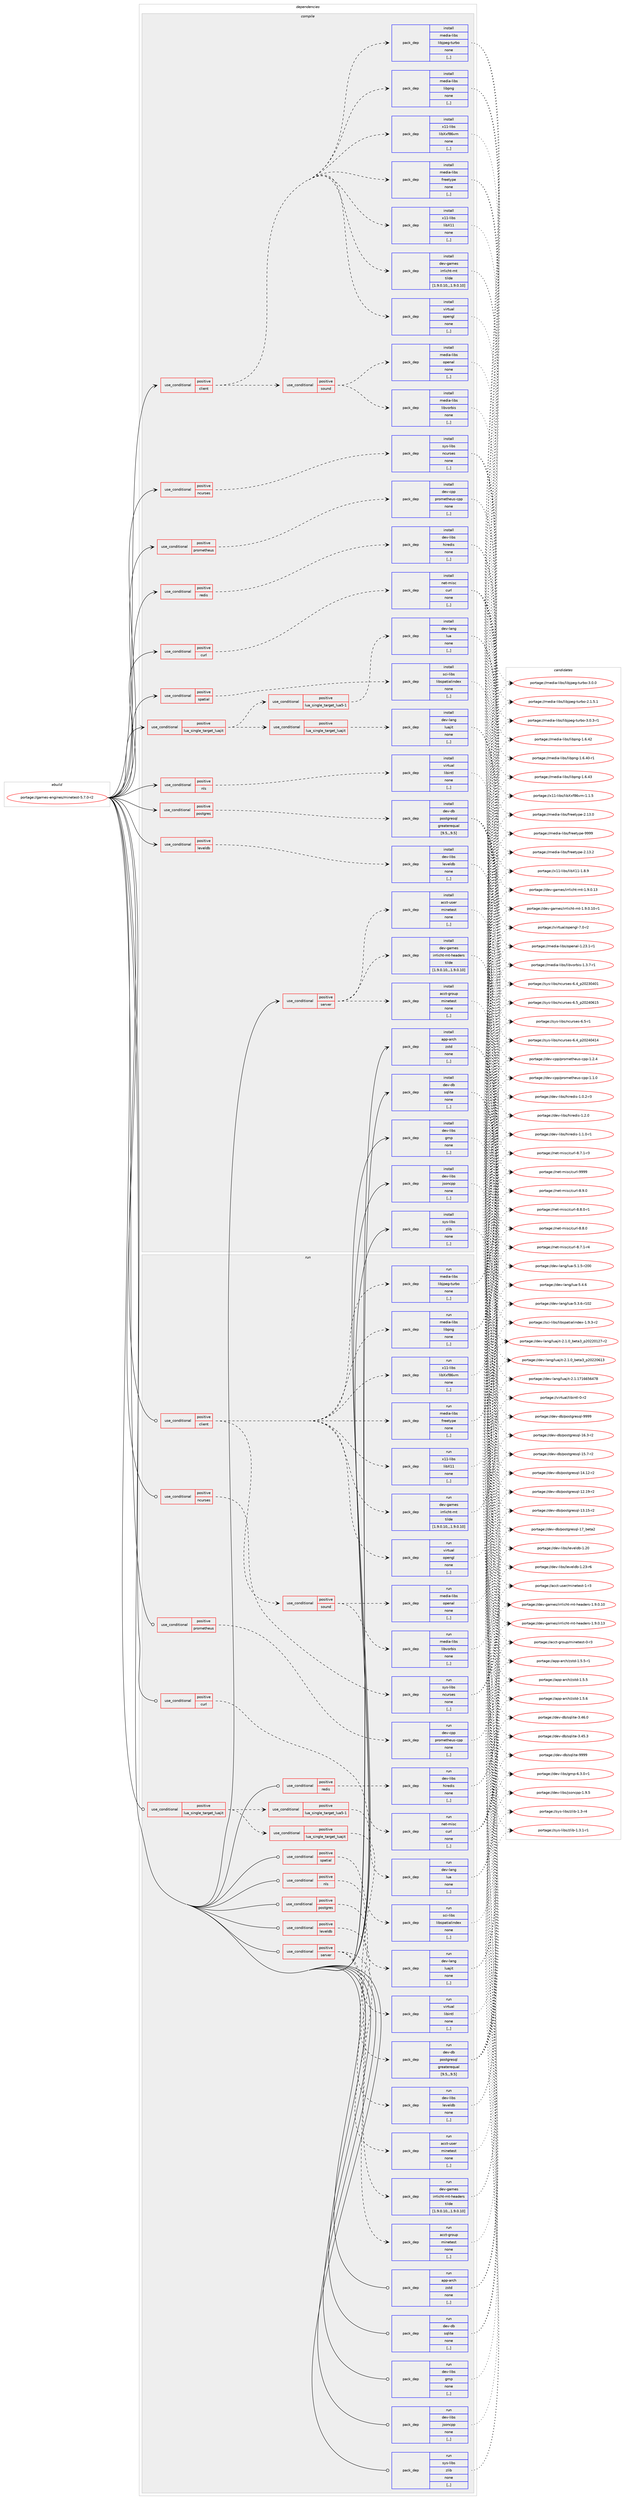 digraph prolog {

# *************
# Graph options
# *************

newrank=true;
concentrate=true;
compound=true;
graph [rankdir=LR,fontname=Helvetica,fontsize=10,ranksep=1.5];#, ranksep=2.5, nodesep=0.2];
edge  [arrowhead=vee];
node  [fontname=Helvetica,fontsize=10];

# **********
# The ebuild
# **********

subgraph cluster_leftcol {
color=gray;
label=<<i>ebuild</i>>;
id [label="portage://games-engines/minetest-5.7.0-r2", color=red, width=4, href="../games-engines/minetest-5.7.0-r2.svg"];
}

# ****************
# The dependencies
# ****************

subgraph cluster_midcol {
color=gray;
label=<<i>dependencies</i>>;
subgraph cluster_compile {
fillcolor="#eeeeee";
style=filled;
label=<<i>compile</i>>;
subgraph cond63966 {
dependency229504 [label=<<TABLE BORDER="0" CELLBORDER="1" CELLSPACING="0" CELLPADDING="4"><TR><TD ROWSPAN="3" CELLPADDING="10">use_conditional</TD></TR><TR><TD>positive</TD></TR><TR><TD>client</TD></TR></TABLE>>, shape=none, color=red];
subgraph pack164039 {
dependency229505 [label=<<TABLE BORDER="0" CELLBORDER="1" CELLSPACING="0" CELLPADDING="4" WIDTH="220"><TR><TD ROWSPAN="6" CELLPADDING="30">pack_dep</TD></TR><TR><TD WIDTH="110">install</TD></TR><TR><TD>dev-games</TD></TR><TR><TD>irrlicht-mt</TD></TR><TR><TD>tilde</TD></TR><TR><TD>[1.9.0.10,,,1.9.0.10]</TD></TR></TABLE>>, shape=none, color=blue];
}
dependency229504:e -> dependency229505:w [weight=20,style="dashed",arrowhead="vee"];
subgraph pack164040 {
dependency229506 [label=<<TABLE BORDER="0" CELLBORDER="1" CELLSPACING="0" CELLPADDING="4" WIDTH="220"><TR><TD ROWSPAN="6" CELLPADDING="30">pack_dep</TD></TR><TR><TD WIDTH="110">install</TD></TR><TR><TD>media-libs</TD></TR><TR><TD>freetype</TD></TR><TR><TD>none</TD></TR><TR><TD>[,,]</TD></TR></TABLE>>, shape=none, color=blue];
}
dependency229504:e -> dependency229506:w [weight=20,style="dashed",arrowhead="vee"];
subgraph pack164041 {
dependency229507 [label=<<TABLE BORDER="0" CELLBORDER="1" CELLSPACING="0" CELLPADDING="4" WIDTH="220"><TR><TD ROWSPAN="6" CELLPADDING="30">pack_dep</TD></TR><TR><TD WIDTH="110">install</TD></TR><TR><TD>media-libs</TD></TR><TR><TD>libpng</TD></TR><TR><TD>none</TD></TR><TR><TD>[,,]</TD></TR></TABLE>>, shape=none, color=blue];
}
dependency229504:e -> dependency229507:w [weight=20,style="dashed",arrowhead="vee"];
subgraph pack164042 {
dependency229508 [label=<<TABLE BORDER="0" CELLBORDER="1" CELLSPACING="0" CELLPADDING="4" WIDTH="220"><TR><TD ROWSPAN="6" CELLPADDING="30">pack_dep</TD></TR><TR><TD WIDTH="110">install</TD></TR><TR><TD>media-libs</TD></TR><TR><TD>libjpeg-turbo</TD></TR><TR><TD>none</TD></TR><TR><TD>[,,]</TD></TR></TABLE>>, shape=none, color=blue];
}
dependency229504:e -> dependency229508:w [weight=20,style="dashed",arrowhead="vee"];
subgraph pack164043 {
dependency229509 [label=<<TABLE BORDER="0" CELLBORDER="1" CELLSPACING="0" CELLPADDING="4" WIDTH="220"><TR><TD ROWSPAN="6" CELLPADDING="30">pack_dep</TD></TR><TR><TD WIDTH="110">install</TD></TR><TR><TD>virtual</TD></TR><TR><TD>opengl</TD></TR><TR><TD>none</TD></TR><TR><TD>[,,]</TD></TR></TABLE>>, shape=none, color=blue];
}
dependency229504:e -> dependency229509:w [weight=20,style="dashed",arrowhead="vee"];
subgraph pack164044 {
dependency229510 [label=<<TABLE BORDER="0" CELLBORDER="1" CELLSPACING="0" CELLPADDING="4" WIDTH="220"><TR><TD ROWSPAN="6" CELLPADDING="30">pack_dep</TD></TR><TR><TD WIDTH="110">install</TD></TR><TR><TD>x11-libs</TD></TR><TR><TD>libX11</TD></TR><TR><TD>none</TD></TR><TR><TD>[,,]</TD></TR></TABLE>>, shape=none, color=blue];
}
dependency229504:e -> dependency229510:w [weight=20,style="dashed",arrowhead="vee"];
subgraph pack164045 {
dependency229511 [label=<<TABLE BORDER="0" CELLBORDER="1" CELLSPACING="0" CELLPADDING="4" WIDTH="220"><TR><TD ROWSPAN="6" CELLPADDING="30">pack_dep</TD></TR><TR><TD WIDTH="110">install</TD></TR><TR><TD>x11-libs</TD></TR><TR><TD>libXxf86vm</TD></TR><TR><TD>none</TD></TR><TR><TD>[,,]</TD></TR></TABLE>>, shape=none, color=blue];
}
dependency229504:e -> dependency229511:w [weight=20,style="dashed",arrowhead="vee"];
subgraph cond63967 {
dependency229512 [label=<<TABLE BORDER="0" CELLBORDER="1" CELLSPACING="0" CELLPADDING="4"><TR><TD ROWSPAN="3" CELLPADDING="10">use_conditional</TD></TR><TR><TD>positive</TD></TR><TR><TD>sound</TD></TR></TABLE>>, shape=none, color=red];
subgraph pack164046 {
dependency229513 [label=<<TABLE BORDER="0" CELLBORDER="1" CELLSPACING="0" CELLPADDING="4" WIDTH="220"><TR><TD ROWSPAN="6" CELLPADDING="30">pack_dep</TD></TR><TR><TD WIDTH="110">install</TD></TR><TR><TD>media-libs</TD></TR><TR><TD>libvorbis</TD></TR><TR><TD>none</TD></TR><TR><TD>[,,]</TD></TR></TABLE>>, shape=none, color=blue];
}
dependency229512:e -> dependency229513:w [weight=20,style="dashed",arrowhead="vee"];
subgraph pack164047 {
dependency229514 [label=<<TABLE BORDER="0" CELLBORDER="1" CELLSPACING="0" CELLPADDING="4" WIDTH="220"><TR><TD ROWSPAN="6" CELLPADDING="30">pack_dep</TD></TR><TR><TD WIDTH="110">install</TD></TR><TR><TD>media-libs</TD></TR><TR><TD>openal</TD></TR><TR><TD>none</TD></TR><TR><TD>[,,]</TD></TR></TABLE>>, shape=none, color=blue];
}
dependency229512:e -> dependency229514:w [weight=20,style="dashed",arrowhead="vee"];
}
dependency229504:e -> dependency229512:w [weight=20,style="dashed",arrowhead="vee"];
}
id:e -> dependency229504:w [weight=20,style="solid",arrowhead="vee"];
subgraph cond63968 {
dependency229515 [label=<<TABLE BORDER="0" CELLBORDER="1" CELLSPACING="0" CELLPADDING="4"><TR><TD ROWSPAN="3" CELLPADDING="10">use_conditional</TD></TR><TR><TD>positive</TD></TR><TR><TD>curl</TD></TR></TABLE>>, shape=none, color=red];
subgraph pack164048 {
dependency229516 [label=<<TABLE BORDER="0" CELLBORDER="1" CELLSPACING="0" CELLPADDING="4" WIDTH="220"><TR><TD ROWSPAN="6" CELLPADDING="30">pack_dep</TD></TR><TR><TD WIDTH="110">install</TD></TR><TR><TD>net-misc</TD></TR><TR><TD>curl</TD></TR><TR><TD>none</TD></TR><TR><TD>[,,]</TD></TR></TABLE>>, shape=none, color=blue];
}
dependency229515:e -> dependency229516:w [weight=20,style="dashed",arrowhead="vee"];
}
id:e -> dependency229515:w [weight=20,style="solid",arrowhead="vee"];
subgraph cond63969 {
dependency229517 [label=<<TABLE BORDER="0" CELLBORDER="1" CELLSPACING="0" CELLPADDING="4"><TR><TD ROWSPAN="3" CELLPADDING="10">use_conditional</TD></TR><TR><TD>positive</TD></TR><TR><TD>leveldb</TD></TR></TABLE>>, shape=none, color=red];
subgraph pack164049 {
dependency229518 [label=<<TABLE BORDER="0" CELLBORDER="1" CELLSPACING="0" CELLPADDING="4" WIDTH="220"><TR><TD ROWSPAN="6" CELLPADDING="30">pack_dep</TD></TR><TR><TD WIDTH="110">install</TD></TR><TR><TD>dev-libs</TD></TR><TR><TD>leveldb</TD></TR><TR><TD>none</TD></TR><TR><TD>[,,]</TD></TR></TABLE>>, shape=none, color=blue];
}
dependency229517:e -> dependency229518:w [weight=20,style="dashed",arrowhead="vee"];
}
id:e -> dependency229517:w [weight=20,style="solid",arrowhead="vee"];
subgraph cond63970 {
dependency229519 [label=<<TABLE BORDER="0" CELLBORDER="1" CELLSPACING="0" CELLPADDING="4"><TR><TD ROWSPAN="3" CELLPADDING="10">use_conditional</TD></TR><TR><TD>positive</TD></TR><TR><TD>lua_single_target_luajit</TD></TR></TABLE>>, shape=none, color=red];
subgraph cond63971 {
dependency229520 [label=<<TABLE BORDER="0" CELLBORDER="1" CELLSPACING="0" CELLPADDING="4"><TR><TD ROWSPAN="3" CELLPADDING="10">use_conditional</TD></TR><TR><TD>positive</TD></TR><TR><TD>lua_single_target_luajit</TD></TR></TABLE>>, shape=none, color=red];
subgraph pack164050 {
dependency229521 [label=<<TABLE BORDER="0" CELLBORDER="1" CELLSPACING="0" CELLPADDING="4" WIDTH="220"><TR><TD ROWSPAN="6" CELLPADDING="30">pack_dep</TD></TR><TR><TD WIDTH="110">install</TD></TR><TR><TD>dev-lang</TD></TR><TR><TD>luajit</TD></TR><TR><TD>none</TD></TR><TR><TD>[,,]</TD></TR></TABLE>>, shape=none, color=blue];
}
dependency229520:e -> dependency229521:w [weight=20,style="dashed",arrowhead="vee"];
}
dependency229519:e -> dependency229520:w [weight=20,style="dashed",arrowhead="vee"];
subgraph cond63972 {
dependency229522 [label=<<TABLE BORDER="0" CELLBORDER="1" CELLSPACING="0" CELLPADDING="4"><TR><TD ROWSPAN="3" CELLPADDING="10">use_conditional</TD></TR><TR><TD>positive</TD></TR><TR><TD>lua_single_target_lua5-1</TD></TR></TABLE>>, shape=none, color=red];
subgraph pack164051 {
dependency229523 [label=<<TABLE BORDER="0" CELLBORDER="1" CELLSPACING="0" CELLPADDING="4" WIDTH="220"><TR><TD ROWSPAN="6" CELLPADDING="30">pack_dep</TD></TR><TR><TD WIDTH="110">install</TD></TR><TR><TD>dev-lang</TD></TR><TR><TD>lua</TD></TR><TR><TD>none</TD></TR><TR><TD>[,,]</TD></TR></TABLE>>, shape=none, color=blue];
}
dependency229522:e -> dependency229523:w [weight=20,style="dashed",arrowhead="vee"];
}
dependency229519:e -> dependency229522:w [weight=20,style="dashed",arrowhead="vee"];
}
id:e -> dependency229519:w [weight=20,style="solid",arrowhead="vee"];
subgraph cond63973 {
dependency229524 [label=<<TABLE BORDER="0" CELLBORDER="1" CELLSPACING="0" CELLPADDING="4"><TR><TD ROWSPAN="3" CELLPADDING="10">use_conditional</TD></TR><TR><TD>positive</TD></TR><TR><TD>ncurses</TD></TR></TABLE>>, shape=none, color=red];
subgraph pack164052 {
dependency229525 [label=<<TABLE BORDER="0" CELLBORDER="1" CELLSPACING="0" CELLPADDING="4" WIDTH="220"><TR><TD ROWSPAN="6" CELLPADDING="30">pack_dep</TD></TR><TR><TD WIDTH="110">install</TD></TR><TR><TD>sys-libs</TD></TR><TR><TD>ncurses</TD></TR><TR><TD>none</TD></TR><TR><TD>[,,]</TD></TR></TABLE>>, shape=none, color=blue];
}
dependency229524:e -> dependency229525:w [weight=20,style="dashed",arrowhead="vee"];
}
id:e -> dependency229524:w [weight=20,style="solid",arrowhead="vee"];
subgraph cond63974 {
dependency229526 [label=<<TABLE BORDER="0" CELLBORDER="1" CELLSPACING="0" CELLPADDING="4"><TR><TD ROWSPAN="3" CELLPADDING="10">use_conditional</TD></TR><TR><TD>positive</TD></TR><TR><TD>nls</TD></TR></TABLE>>, shape=none, color=red];
subgraph pack164053 {
dependency229527 [label=<<TABLE BORDER="0" CELLBORDER="1" CELLSPACING="0" CELLPADDING="4" WIDTH="220"><TR><TD ROWSPAN="6" CELLPADDING="30">pack_dep</TD></TR><TR><TD WIDTH="110">install</TD></TR><TR><TD>virtual</TD></TR><TR><TD>libintl</TD></TR><TR><TD>none</TD></TR><TR><TD>[,,]</TD></TR></TABLE>>, shape=none, color=blue];
}
dependency229526:e -> dependency229527:w [weight=20,style="dashed",arrowhead="vee"];
}
id:e -> dependency229526:w [weight=20,style="solid",arrowhead="vee"];
subgraph cond63975 {
dependency229528 [label=<<TABLE BORDER="0" CELLBORDER="1" CELLSPACING="0" CELLPADDING="4"><TR><TD ROWSPAN="3" CELLPADDING="10">use_conditional</TD></TR><TR><TD>positive</TD></TR><TR><TD>postgres</TD></TR></TABLE>>, shape=none, color=red];
subgraph pack164054 {
dependency229529 [label=<<TABLE BORDER="0" CELLBORDER="1" CELLSPACING="0" CELLPADDING="4" WIDTH="220"><TR><TD ROWSPAN="6" CELLPADDING="30">pack_dep</TD></TR><TR><TD WIDTH="110">install</TD></TR><TR><TD>dev-db</TD></TR><TR><TD>postgresql</TD></TR><TR><TD>greaterequal</TD></TR><TR><TD>[9.5,,,9.5]</TD></TR></TABLE>>, shape=none, color=blue];
}
dependency229528:e -> dependency229529:w [weight=20,style="dashed",arrowhead="vee"];
}
id:e -> dependency229528:w [weight=20,style="solid",arrowhead="vee"];
subgraph cond63976 {
dependency229530 [label=<<TABLE BORDER="0" CELLBORDER="1" CELLSPACING="0" CELLPADDING="4"><TR><TD ROWSPAN="3" CELLPADDING="10">use_conditional</TD></TR><TR><TD>positive</TD></TR><TR><TD>prometheus</TD></TR></TABLE>>, shape=none, color=red];
subgraph pack164055 {
dependency229531 [label=<<TABLE BORDER="0" CELLBORDER="1" CELLSPACING="0" CELLPADDING="4" WIDTH="220"><TR><TD ROWSPAN="6" CELLPADDING="30">pack_dep</TD></TR><TR><TD WIDTH="110">install</TD></TR><TR><TD>dev-cpp</TD></TR><TR><TD>prometheus-cpp</TD></TR><TR><TD>none</TD></TR><TR><TD>[,,]</TD></TR></TABLE>>, shape=none, color=blue];
}
dependency229530:e -> dependency229531:w [weight=20,style="dashed",arrowhead="vee"];
}
id:e -> dependency229530:w [weight=20,style="solid",arrowhead="vee"];
subgraph cond63977 {
dependency229532 [label=<<TABLE BORDER="0" CELLBORDER="1" CELLSPACING="0" CELLPADDING="4"><TR><TD ROWSPAN="3" CELLPADDING="10">use_conditional</TD></TR><TR><TD>positive</TD></TR><TR><TD>redis</TD></TR></TABLE>>, shape=none, color=red];
subgraph pack164056 {
dependency229533 [label=<<TABLE BORDER="0" CELLBORDER="1" CELLSPACING="0" CELLPADDING="4" WIDTH="220"><TR><TD ROWSPAN="6" CELLPADDING="30">pack_dep</TD></TR><TR><TD WIDTH="110">install</TD></TR><TR><TD>dev-libs</TD></TR><TR><TD>hiredis</TD></TR><TR><TD>none</TD></TR><TR><TD>[,,]</TD></TR></TABLE>>, shape=none, color=blue];
}
dependency229532:e -> dependency229533:w [weight=20,style="dashed",arrowhead="vee"];
}
id:e -> dependency229532:w [weight=20,style="solid",arrowhead="vee"];
subgraph cond63978 {
dependency229534 [label=<<TABLE BORDER="0" CELLBORDER="1" CELLSPACING="0" CELLPADDING="4"><TR><TD ROWSPAN="3" CELLPADDING="10">use_conditional</TD></TR><TR><TD>positive</TD></TR><TR><TD>server</TD></TR></TABLE>>, shape=none, color=red];
subgraph pack164057 {
dependency229535 [label=<<TABLE BORDER="0" CELLBORDER="1" CELLSPACING="0" CELLPADDING="4" WIDTH="220"><TR><TD ROWSPAN="6" CELLPADDING="30">pack_dep</TD></TR><TR><TD WIDTH="110">install</TD></TR><TR><TD>acct-group</TD></TR><TR><TD>minetest</TD></TR><TR><TD>none</TD></TR><TR><TD>[,,]</TD></TR></TABLE>>, shape=none, color=blue];
}
dependency229534:e -> dependency229535:w [weight=20,style="dashed",arrowhead="vee"];
subgraph pack164058 {
dependency229536 [label=<<TABLE BORDER="0" CELLBORDER="1" CELLSPACING="0" CELLPADDING="4" WIDTH="220"><TR><TD ROWSPAN="6" CELLPADDING="30">pack_dep</TD></TR><TR><TD WIDTH="110">install</TD></TR><TR><TD>acct-user</TD></TR><TR><TD>minetest</TD></TR><TR><TD>none</TD></TR><TR><TD>[,,]</TD></TR></TABLE>>, shape=none, color=blue];
}
dependency229534:e -> dependency229536:w [weight=20,style="dashed",arrowhead="vee"];
subgraph pack164059 {
dependency229537 [label=<<TABLE BORDER="0" CELLBORDER="1" CELLSPACING="0" CELLPADDING="4" WIDTH="220"><TR><TD ROWSPAN="6" CELLPADDING="30">pack_dep</TD></TR><TR><TD WIDTH="110">install</TD></TR><TR><TD>dev-games</TD></TR><TR><TD>irrlicht-mt-headers</TD></TR><TR><TD>tilde</TD></TR><TR><TD>[1.9.0.10,,,1.9.0.10]</TD></TR></TABLE>>, shape=none, color=blue];
}
dependency229534:e -> dependency229537:w [weight=20,style="dashed",arrowhead="vee"];
}
id:e -> dependency229534:w [weight=20,style="solid",arrowhead="vee"];
subgraph cond63979 {
dependency229538 [label=<<TABLE BORDER="0" CELLBORDER="1" CELLSPACING="0" CELLPADDING="4"><TR><TD ROWSPAN="3" CELLPADDING="10">use_conditional</TD></TR><TR><TD>positive</TD></TR><TR><TD>spatial</TD></TR></TABLE>>, shape=none, color=red];
subgraph pack164060 {
dependency229539 [label=<<TABLE BORDER="0" CELLBORDER="1" CELLSPACING="0" CELLPADDING="4" WIDTH="220"><TR><TD ROWSPAN="6" CELLPADDING="30">pack_dep</TD></TR><TR><TD WIDTH="110">install</TD></TR><TR><TD>sci-libs</TD></TR><TR><TD>libspatialindex</TD></TR><TR><TD>none</TD></TR><TR><TD>[,,]</TD></TR></TABLE>>, shape=none, color=blue];
}
dependency229538:e -> dependency229539:w [weight=20,style="dashed",arrowhead="vee"];
}
id:e -> dependency229538:w [weight=20,style="solid",arrowhead="vee"];
subgraph pack164061 {
dependency229540 [label=<<TABLE BORDER="0" CELLBORDER="1" CELLSPACING="0" CELLPADDING="4" WIDTH="220"><TR><TD ROWSPAN="6" CELLPADDING="30">pack_dep</TD></TR><TR><TD WIDTH="110">install</TD></TR><TR><TD>app-arch</TD></TR><TR><TD>zstd</TD></TR><TR><TD>none</TD></TR><TR><TD>[,,]</TD></TR></TABLE>>, shape=none, color=blue];
}
id:e -> dependency229540:w [weight=20,style="solid",arrowhead="vee"];
subgraph pack164062 {
dependency229541 [label=<<TABLE BORDER="0" CELLBORDER="1" CELLSPACING="0" CELLPADDING="4" WIDTH="220"><TR><TD ROWSPAN="6" CELLPADDING="30">pack_dep</TD></TR><TR><TD WIDTH="110">install</TD></TR><TR><TD>dev-db</TD></TR><TR><TD>sqlite</TD></TR><TR><TD>none</TD></TR><TR><TD>[,,]</TD></TR></TABLE>>, shape=none, color=blue];
}
id:e -> dependency229541:w [weight=20,style="solid",arrowhead="vee"];
subgraph pack164063 {
dependency229542 [label=<<TABLE BORDER="0" CELLBORDER="1" CELLSPACING="0" CELLPADDING="4" WIDTH="220"><TR><TD ROWSPAN="6" CELLPADDING="30">pack_dep</TD></TR><TR><TD WIDTH="110">install</TD></TR><TR><TD>dev-libs</TD></TR><TR><TD>gmp</TD></TR><TR><TD>none</TD></TR><TR><TD>[,,]</TD></TR></TABLE>>, shape=none, color=blue];
}
id:e -> dependency229542:w [weight=20,style="solid",arrowhead="vee"];
subgraph pack164064 {
dependency229543 [label=<<TABLE BORDER="0" CELLBORDER="1" CELLSPACING="0" CELLPADDING="4" WIDTH="220"><TR><TD ROWSPAN="6" CELLPADDING="30">pack_dep</TD></TR><TR><TD WIDTH="110">install</TD></TR><TR><TD>dev-libs</TD></TR><TR><TD>jsoncpp</TD></TR><TR><TD>none</TD></TR><TR><TD>[,,]</TD></TR></TABLE>>, shape=none, color=blue];
}
id:e -> dependency229543:w [weight=20,style="solid",arrowhead="vee"];
subgraph pack164065 {
dependency229544 [label=<<TABLE BORDER="0" CELLBORDER="1" CELLSPACING="0" CELLPADDING="4" WIDTH="220"><TR><TD ROWSPAN="6" CELLPADDING="30">pack_dep</TD></TR><TR><TD WIDTH="110">install</TD></TR><TR><TD>sys-libs</TD></TR><TR><TD>zlib</TD></TR><TR><TD>none</TD></TR><TR><TD>[,,]</TD></TR></TABLE>>, shape=none, color=blue];
}
id:e -> dependency229544:w [weight=20,style="solid",arrowhead="vee"];
}
subgraph cluster_compileandrun {
fillcolor="#eeeeee";
style=filled;
label=<<i>compile and run</i>>;
}
subgraph cluster_run {
fillcolor="#eeeeee";
style=filled;
label=<<i>run</i>>;
subgraph cond63980 {
dependency229545 [label=<<TABLE BORDER="0" CELLBORDER="1" CELLSPACING="0" CELLPADDING="4"><TR><TD ROWSPAN="3" CELLPADDING="10">use_conditional</TD></TR><TR><TD>positive</TD></TR><TR><TD>client</TD></TR></TABLE>>, shape=none, color=red];
subgraph pack164066 {
dependency229546 [label=<<TABLE BORDER="0" CELLBORDER="1" CELLSPACING="0" CELLPADDING="4" WIDTH="220"><TR><TD ROWSPAN="6" CELLPADDING="30">pack_dep</TD></TR><TR><TD WIDTH="110">run</TD></TR><TR><TD>dev-games</TD></TR><TR><TD>irrlicht-mt</TD></TR><TR><TD>tilde</TD></TR><TR><TD>[1.9.0.10,,,1.9.0.10]</TD></TR></TABLE>>, shape=none, color=blue];
}
dependency229545:e -> dependency229546:w [weight=20,style="dashed",arrowhead="vee"];
subgraph pack164067 {
dependency229547 [label=<<TABLE BORDER="0" CELLBORDER="1" CELLSPACING="0" CELLPADDING="4" WIDTH="220"><TR><TD ROWSPAN="6" CELLPADDING="30">pack_dep</TD></TR><TR><TD WIDTH="110">run</TD></TR><TR><TD>media-libs</TD></TR><TR><TD>freetype</TD></TR><TR><TD>none</TD></TR><TR><TD>[,,]</TD></TR></TABLE>>, shape=none, color=blue];
}
dependency229545:e -> dependency229547:w [weight=20,style="dashed",arrowhead="vee"];
subgraph pack164068 {
dependency229548 [label=<<TABLE BORDER="0" CELLBORDER="1" CELLSPACING="0" CELLPADDING="4" WIDTH="220"><TR><TD ROWSPAN="6" CELLPADDING="30">pack_dep</TD></TR><TR><TD WIDTH="110">run</TD></TR><TR><TD>media-libs</TD></TR><TR><TD>libpng</TD></TR><TR><TD>none</TD></TR><TR><TD>[,,]</TD></TR></TABLE>>, shape=none, color=blue];
}
dependency229545:e -> dependency229548:w [weight=20,style="dashed",arrowhead="vee"];
subgraph pack164069 {
dependency229549 [label=<<TABLE BORDER="0" CELLBORDER="1" CELLSPACING="0" CELLPADDING="4" WIDTH="220"><TR><TD ROWSPAN="6" CELLPADDING="30">pack_dep</TD></TR><TR><TD WIDTH="110">run</TD></TR><TR><TD>media-libs</TD></TR><TR><TD>libjpeg-turbo</TD></TR><TR><TD>none</TD></TR><TR><TD>[,,]</TD></TR></TABLE>>, shape=none, color=blue];
}
dependency229545:e -> dependency229549:w [weight=20,style="dashed",arrowhead="vee"];
subgraph pack164070 {
dependency229550 [label=<<TABLE BORDER="0" CELLBORDER="1" CELLSPACING="0" CELLPADDING="4" WIDTH="220"><TR><TD ROWSPAN="6" CELLPADDING="30">pack_dep</TD></TR><TR><TD WIDTH="110">run</TD></TR><TR><TD>virtual</TD></TR><TR><TD>opengl</TD></TR><TR><TD>none</TD></TR><TR><TD>[,,]</TD></TR></TABLE>>, shape=none, color=blue];
}
dependency229545:e -> dependency229550:w [weight=20,style="dashed",arrowhead="vee"];
subgraph pack164071 {
dependency229551 [label=<<TABLE BORDER="0" CELLBORDER="1" CELLSPACING="0" CELLPADDING="4" WIDTH="220"><TR><TD ROWSPAN="6" CELLPADDING="30">pack_dep</TD></TR><TR><TD WIDTH="110">run</TD></TR><TR><TD>x11-libs</TD></TR><TR><TD>libX11</TD></TR><TR><TD>none</TD></TR><TR><TD>[,,]</TD></TR></TABLE>>, shape=none, color=blue];
}
dependency229545:e -> dependency229551:w [weight=20,style="dashed",arrowhead="vee"];
subgraph pack164072 {
dependency229552 [label=<<TABLE BORDER="0" CELLBORDER="1" CELLSPACING="0" CELLPADDING="4" WIDTH="220"><TR><TD ROWSPAN="6" CELLPADDING="30">pack_dep</TD></TR><TR><TD WIDTH="110">run</TD></TR><TR><TD>x11-libs</TD></TR><TR><TD>libXxf86vm</TD></TR><TR><TD>none</TD></TR><TR><TD>[,,]</TD></TR></TABLE>>, shape=none, color=blue];
}
dependency229545:e -> dependency229552:w [weight=20,style="dashed",arrowhead="vee"];
subgraph cond63981 {
dependency229553 [label=<<TABLE BORDER="0" CELLBORDER="1" CELLSPACING="0" CELLPADDING="4"><TR><TD ROWSPAN="3" CELLPADDING="10">use_conditional</TD></TR><TR><TD>positive</TD></TR><TR><TD>sound</TD></TR></TABLE>>, shape=none, color=red];
subgraph pack164073 {
dependency229554 [label=<<TABLE BORDER="0" CELLBORDER="1" CELLSPACING="0" CELLPADDING="4" WIDTH="220"><TR><TD ROWSPAN="6" CELLPADDING="30">pack_dep</TD></TR><TR><TD WIDTH="110">run</TD></TR><TR><TD>media-libs</TD></TR><TR><TD>libvorbis</TD></TR><TR><TD>none</TD></TR><TR><TD>[,,]</TD></TR></TABLE>>, shape=none, color=blue];
}
dependency229553:e -> dependency229554:w [weight=20,style="dashed",arrowhead="vee"];
subgraph pack164074 {
dependency229555 [label=<<TABLE BORDER="0" CELLBORDER="1" CELLSPACING="0" CELLPADDING="4" WIDTH="220"><TR><TD ROWSPAN="6" CELLPADDING="30">pack_dep</TD></TR><TR><TD WIDTH="110">run</TD></TR><TR><TD>media-libs</TD></TR><TR><TD>openal</TD></TR><TR><TD>none</TD></TR><TR><TD>[,,]</TD></TR></TABLE>>, shape=none, color=blue];
}
dependency229553:e -> dependency229555:w [weight=20,style="dashed",arrowhead="vee"];
}
dependency229545:e -> dependency229553:w [weight=20,style="dashed",arrowhead="vee"];
}
id:e -> dependency229545:w [weight=20,style="solid",arrowhead="odot"];
subgraph cond63982 {
dependency229556 [label=<<TABLE BORDER="0" CELLBORDER="1" CELLSPACING="0" CELLPADDING="4"><TR><TD ROWSPAN="3" CELLPADDING="10">use_conditional</TD></TR><TR><TD>positive</TD></TR><TR><TD>curl</TD></TR></TABLE>>, shape=none, color=red];
subgraph pack164075 {
dependency229557 [label=<<TABLE BORDER="0" CELLBORDER="1" CELLSPACING="0" CELLPADDING="4" WIDTH="220"><TR><TD ROWSPAN="6" CELLPADDING="30">pack_dep</TD></TR><TR><TD WIDTH="110">run</TD></TR><TR><TD>net-misc</TD></TR><TR><TD>curl</TD></TR><TR><TD>none</TD></TR><TR><TD>[,,]</TD></TR></TABLE>>, shape=none, color=blue];
}
dependency229556:e -> dependency229557:w [weight=20,style="dashed",arrowhead="vee"];
}
id:e -> dependency229556:w [weight=20,style="solid",arrowhead="odot"];
subgraph cond63983 {
dependency229558 [label=<<TABLE BORDER="0" CELLBORDER="1" CELLSPACING="0" CELLPADDING="4"><TR><TD ROWSPAN="3" CELLPADDING="10">use_conditional</TD></TR><TR><TD>positive</TD></TR><TR><TD>leveldb</TD></TR></TABLE>>, shape=none, color=red];
subgraph pack164076 {
dependency229559 [label=<<TABLE BORDER="0" CELLBORDER="1" CELLSPACING="0" CELLPADDING="4" WIDTH="220"><TR><TD ROWSPAN="6" CELLPADDING="30">pack_dep</TD></TR><TR><TD WIDTH="110">run</TD></TR><TR><TD>dev-libs</TD></TR><TR><TD>leveldb</TD></TR><TR><TD>none</TD></TR><TR><TD>[,,]</TD></TR></TABLE>>, shape=none, color=blue];
}
dependency229558:e -> dependency229559:w [weight=20,style="dashed",arrowhead="vee"];
}
id:e -> dependency229558:w [weight=20,style="solid",arrowhead="odot"];
subgraph cond63984 {
dependency229560 [label=<<TABLE BORDER="0" CELLBORDER="1" CELLSPACING="0" CELLPADDING="4"><TR><TD ROWSPAN="3" CELLPADDING="10">use_conditional</TD></TR><TR><TD>positive</TD></TR><TR><TD>lua_single_target_luajit</TD></TR></TABLE>>, shape=none, color=red];
subgraph cond63985 {
dependency229561 [label=<<TABLE BORDER="0" CELLBORDER="1" CELLSPACING="0" CELLPADDING="4"><TR><TD ROWSPAN="3" CELLPADDING="10">use_conditional</TD></TR><TR><TD>positive</TD></TR><TR><TD>lua_single_target_luajit</TD></TR></TABLE>>, shape=none, color=red];
subgraph pack164077 {
dependency229562 [label=<<TABLE BORDER="0" CELLBORDER="1" CELLSPACING="0" CELLPADDING="4" WIDTH="220"><TR><TD ROWSPAN="6" CELLPADDING="30">pack_dep</TD></TR><TR><TD WIDTH="110">run</TD></TR><TR><TD>dev-lang</TD></TR><TR><TD>luajit</TD></TR><TR><TD>none</TD></TR><TR><TD>[,,]</TD></TR></TABLE>>, shape=none, color=blue];
}
dependency229561:e -> dependency229562:w [weight=20,style="dashed",arrowhead="vee"];
}
dependency229560:e -> dependency229561:w [weight=20,style="dashed",arrowhead="vee"];
subgraph cond63986 {
dependency229563 [label=<<TABLE BORDER="0" CELLBORDER="1" CELLSPACING="0" CELLPADDING="4"><TR><TD ROWSPAN="3" CELLPADDING="10">use_conditional</TD></TR><TR><TD>positive</TD></TR><TR><TD>lua_single_target_lua5-1</TD></TR></TABLE>>, shape=none, color=red];
subgraph pack164078 {
dependency229564 [label=<<TABLE BORDER="0" CELLBORDER="1" CELLSPACING="0" CELLPADDING="4" WIDTH="220"><TR><TD ROWSPAN="6" CELLPADDING="30">pack_dep</TD></TR><TR><TD WIDTH="110">run</TD></TR><TR><TD>dev-lang</TD></TR><TR><TD>lua</TD></TR><TR><TD>none</TD></TR><TR><TD>[,,]</TD></TR></TABLE>>, shape=none, color=blue];
}
dependency229563:e -> dependency229564:w [weight=20,style="dashed",arrowhead="vee"];
}
dependency229560:e -> dependency229563:w [weight=20,style="dashed",arrowhead="vee"];
}
id:e -> dependency229560:w [weight=20,style="solid",arrowhead="odot"];
subgraph cond63987 {
dependency229565 [label=<<TABLE BORDER="0" CELLBORDER="1" CELLSPACING="0" CELLPADDING="4"><TR><TD ROWSPAN="3" CELLPADDING="10">use_conditional</TD></TR><TR><TD>positive</TD></TR><TR><TD>ncurses</TD></TR></TABLE>>, shape=none, color=red];
subgraph pack164079 {
dependency229566 [label=<<TABLE BORDER="0" CELLBORDER="1" CELLSPACING="0" CELLPADDING="4" WIDTH="220"><TR><TD ROWSPAN="6" CELLPADDING="30">pack_dep</TD></TR><TR><TD WIDTH="110">run</TD></TR><TR><TD>sys-libs</TD></TR><TR><TD>ncurses</TD></TR><TR><TD>none</TD></TR><TR><TD>[,,]</TD></TR></TABLE>>, shape=none, color=blue];
}
dependency229565:e -> dependency229566:w [weight=20,style="dashed",arrowhead="vee"];
}
id:e -> dependency229565:w [weight=20,style="solid",arrowhead="odot"];
subgraph cond63988 {
dependency229567 [label=<<TABLE BORDER="0" CELLBORDER="1" CELLSPACING="0" CELLPADDING="4"><TR><TD ROWSPAN="3" CELLPADDING="10">use_conditional</TD></TR><TR><TD>positive</TD></TR><TR><TD>nls</TD></TR></TABLE>>, shape=none, color=red];
subgraph pack164080 {
dependency229568 [label=<<TABLE BORDER="0" CELLBORDER="1" CELLSPACING="0" CELLPADDING="4" WIDTH="220"><TR><TD ROWSPAN="6" CELLPADDING="30">pack_dep</TD></TR><TR><TD WIDTH="110">run</TD></TR><TR><TD>virtual</TD></TR><TR><TD>libintl</TD></TR><TR><TD>none</TD></TR><TR><TD>[,,]</TD></TR></TABLE>>, shape=none, color=blue];
}
dependency229567:e -> dependency229568:w [weight=20,style="dashed",arrowhead="vee"];
}
id:e -> dependency229567:w [weight=20,style="solid",arrowhead="odot"];
subgraph cond63989 {
dependency229569 [label=<<TABLE BORDER="0" CELLBORDER="1" CELLSPACING="0" CELLPADDING="4"><TR><TD ROWSPAN="3" CELLPADDING="10">use_conditional</TD></TR><TR><TD>positive</TD></TR><TR><TD>postgres</TD></TR></TABLE>>, shape=none, color=red];
subgraph pack164081 {
dependency229570 [label=<<TABLE BORDER="0" CELLBORDER="1" CELLSPACING="0" CELLPADDING="4" WIDTH="220"><TR><TD ROWSPAN="6" CELLPADDING="30">pack_dep</TD></TR><TR><TD WIDTH="110">run</TD></TR><TR><TD>dev-db</TD></TR><TR><TD>postgresql</TD></TR><TR><TD>greaterequal</TD></TR><TR><TD>[9.5,,,9.5]</TD></TR></TABLE>>, shape=none, color=blue];
}
dependency229569:e -> dependency229570:w [weight=20,style="dashed",arrowhead="vee"];
}
id:e -> dependency229569:w [weight=20,style="solid",arrowhead="odot"];
subgraph cond63990 {
dependency229571 [label=<<TABLE BORDER="0" CELLBORDER="1" CELLSPACING="0" CELLPADDING="4"><TR><TD ROWSPAN="3" CELLPADDING="10">use_conditional</TD></TR><TR><TD>positive</TD></TR><TR><TD>prometheus</TD></TR></TABLE>>, shape=none, color=red];
subgraph pack164082 {
dependency229572 [label=<<TABLE BORDER="0" CELLBORDER="1" CELLSPACING="0" CELLPADDING="4" WIDTH="220"><TR><TD ROWSPAN="6" CELLPADDING="30">pack_dep</TD></TR><TR><TD WIDTH="110">run</TD></TR><TR><TD>dev-cpp</TD></TR><TR><TD>prometheus-cpp</TD></TR><TR><TD>none</TD></TR><TR><TD>[,,]</TD></TR></TABLE>>, shape=none, color=blue];
}
dependency229571:e -> dependency229572:w [weight=20,style="dashed",arrowhead="vee"];
}
id:e -> dependency229571:w [weight=20,style="solid",arrowhead="odot"];
subgraph cond63991 {
dependency229573 [label=<<TABLE BORDER="0" CELLBORDER="1" CELLSPACING="0" CELLPADDING="4"><TR><TD ROWSPAN="3" CELLPADDING="10">use_conditional</TD></TR><TR><TD>positive</TD></TR><TR><TD>redis</TD></TR></TABLE>>, shape=none, color=red];
subgraph pack164083 {
dependency229574 [label=<<TABLE BORDER="0" CELLBORDER="1" CELLSPACING="0" CELLPADDING="4" WIDTH="220"><TR><TD ROWSPAN="6" CELLPADDING="30">pack_dep</TD></TR><TR><TD WIDTH="110">run</TD></TR><TR><TD>dev-libs</TD></TR><TR><TD>hiredis</TD></TR><TR><TD>none</TD></TR><TR><TD>[,,]</TD></TR></TABLE>>, shape=none, color=blue];
}
dependency229573:e -> dependency229574:w [weight=20,style="dashed",arrowhead="vee"];
}
id:e -> dependency229573:w [weight=20,style="solid",arrowhead="odot"];
subgraph cond63992 {
dependency229575 [label=<<TABLE BORDER="0" CELLBORDER="1" CELLSPACING="0" CELLPADDING="4"><TR><TD ROWSPAN="3" CELLPADDING="10">use_conditional</TD></TR><TR><TD>positive</TD></TR><TR><TD>server</TD></TR></TABLE>>, shape=none, color=red];
subgraph pack164084 {
dependency229576 [label=<<TABLE BORDER="0" CELLBORDER="1" CELLSPACING="0" CELLPADDING="4" WIDTH="220"><TR><TD ROWSPAN="6" CELLPADDING="30">pack_dep</TD></TR><TR><TD WIDTH="110">run</TD></TR><TR><TD>acct-group</TD></TR><TR><TD>minetest</TD></TR><TR><TD>none</TD></TR><TR><TD>[,,]</TD></TR></TABLE>>, shape=none, color=blue];
}
dependency229575:e -> dependency229576:w [weight=20,style="dashed",arrowhead="vee"];
subgraph pack164085 {
dependency229577 [label=<<TABLE BORDER="0" CELLBORDER="1" CELLSPACING="0" CELLPADDING="4" WIDTH="220"><TR><TD ROWSPAN="6" CELLPADDING="30">pack_dep</TD></TR><TR><TD WIDTH="110">run</TD></TR><TR><TD>acct-user</TD></TR><TR><TD>minetest</TD></TR><TR><TD>none</TD></TR><TR><TD>[,,]</TD></TR></TABLE>>, shape=none, color=blue];
}
dependency229575:e -> dependency229577:w [weight=20,style="dashed",arrowhead="vee"];
subgraph pack164086 {
dependency229578 [label=<<TABLE BORDER="0" CELLBORDER="1" CELLSPACING="0" CELLPADDING="4" WIDTH="220"><TR><TD ROWSPAN="6" CELLPADDING="30">pack_dep</TD></TR><TR><TD WIDTH="110">run</TD></TR><TR><TD>dev-games</TD></TR><TR><TD>irrlicht-mt-headers</TD></TR><TR><TD>tilde</TD></TR><TR><TD>[1.9.0.10,,,1.9.0.10]</TD></TR></TABLE>>, shape=none, color=blue];
}
dependency229575:e -> dependency229578:w [weight=20,style="dashed",arrowhead="vee"];
}
id:e -> dependency229575:w [weight=20,style="solid",arrowhead="odot"];
subgraph cond63993 {
dependency229579 [label=<<TABLE BORDER="0" CELLBORDER="1" CELLSPACING="0" CELLPADDING="4"><TR><TD ROWSPAN="3" CELLPADDING="10">use_conditional</TD></TR><TR><TD>positive</TD></TR><TR><TD>spatial</TD></TR></TABLE>>, shape=none, color=red];
subgraph pack164087 {
dependency229580 [label=<<TABLE BORDER="0" CELLBORDER="1" CELLSPACING="0" CELLPADDING="4" WIDTH="220"><TR><TD ROWSPAN="6" CELLPADDING="30">pack_dep</TD></TR><TR><TD WIDTH="110">run</TD></TR><TR><TD>sci-libs</TD></TR><TR><TD>libspatialindex</TD></TR><TR><TD>none</TD></TR><TR><TD>[,,]</TD></TR></TABLE>>, shape=none, color=blue];
}
dependency229579:e -> dependency229580:w [weight=20,style="dashed",arrowhead="vee"];
}
id:e -> dependency229579:w [weight=20,style="solid",arrowhead="odot"];
subgraph pack164088 {
dependency229581 [label=<<TABLE BORDER="0" CELLBORDER="1" CELLSPACING="0" CELLPADDING="4" WIDTH="220"><TR><TD ROWSPAN="6" CELLPADDING="30">pack_dep</TD></TR><TR><TD WIDTH="110">run</TD></TR><TR><TD>app-arch</TD></TR><TR><TD>zstd</TD></TR><TR><TD>none</TD></TR><TR><TD>[,,]</TD></TR></TABLE>>, shape=none, color=blue];
}
id:e -> dependency229581:w [weight=20,style="solid",arrowhead="odot"];
subgraph pack164089 {
dependency229582 [label=<<TABLE BORDER="0" CELLBORDER="1" CELLSPACING="0" CELLPADDING="4" WIDTH="220"><TR><TD ROWSPAN="6" CELLPADDING="30">pack_dep</TD></TR><TR><TD WIDTH="110">run</TD></TR><TR><TD>dev-db</TD></TR><TR><TD>sqlite</TD></TR><TR><TD>none</TD></TR><TR><TD>[,,]</TD></TR></TABLE>>, shape=none, color=blue];
}
id:e -> dependency229582:w [weight=20,style="solid",arrowhead="odot"];
subgraph pack164090 {
dependency229583 [label=<<TABLE BORDER="0" CELLBORDER="1" CELLSPACING="0" CELLPADDING="4" WIDTH="220"><TR><TD ROWSPAN="6" CELLPADDING="30">pack_dep</TD></TR><TR><TD WIDTH="110">run</TD></TR><TR><TD>dev-libs</TD></TR><TR><TD>gmp</TD></TR><TR><TD>none</TD></TR><TR><TD>[,,]</TD></TR></TABLE>>, shape=none, color=blue];
}
id:e -> dependency229583:w [weight=20,style="solid",arrowhead="odot"];
subgraph pack164091 {
dependency229584 [label=<<TABLE BORDER="0" CELLBORDER="1" CELLSPACING="0" CELLPADDING="4" WIDTH="220"><TR><TD ROWSPAN="6" CELLPADDING="30">pack_dep</TD></TR><TR><TD WIDTH="110">run</TD></TR><TR><TD>dev-libs</TD></TR><TR><TD>jsoncpp</TD></TR><TR><TD>none</TD></TR><TR><TD>[,,]</TD></TR></TABLE>>, shape=none, color=blue];
}
id:e -> dependency229584:w [weight=20,style="solid",arrowhead="odot"];
subgraph pack164092 {
dependency229585 [label=<<TABLE BORDER="0" CELLBORDER="1" CELLSPACING="0" CELLPADDING="4" WIDTH="220"><TR><TD ROWSPAN="6" CELLPADDING="30">pack_dep</TD></TR><TR><TD WIDTH="110">run</TD></TR><TR><TD>sys-libs</TD></TR><TR><TD>zlib</TD></TR><TR><TD>none</TD></TR><TR><TD>[,,]</TD></TR></TABLE>>, shape=none, color=blue];
}
id:e -> dependency229585:w [weight=20,style="solid",arrowhead="odot"];
}
}

# **************
# The candidates
# **************

subgraph cluster_choices {
rank=same;
color=gray;
label=<<i>candidates</i>>;

subgraph choice164039 {
color=black;
nodesep=1;
choice1001011184510397109101115471051141141081059910411645109116454946574648464951 [label="portage://dev-games/irrlicht-mt-1.9.0.13", color=red, width=4,href="../dev-games/irrlicht-mt-1.9.0.13.svg"];
choice10010111845103971091011154710511411410810599104116451091164549465746484649484511449 [label="portage://dev-games/irrlicht-mt-1.9.0.10-r1", color=red, width=4,href="../dev-games/irrlicht-mt-1.9.0.10-r1.svg"];
dependency229505:e -> choice1001011184510397109101115471051141141081059910411645109116454946574648464951:w [style=dotted,weight="100"];
dependency229505:e -> choice10010111845103971091011154710511411410810599104116451091164549465746484649484511449:w [style=dotted,weight="100"];
}
subgraph choice164040 {
color=black;
nodesep=1;
choice109101100105974510810598115471021141011011161211121014557575757 [label="portage://media-libs/freetype-9999", color=red, width=4,href="../media-libs/freetype-9999.svg"];
choice1091011001059745108105981154710211410110111612111210145504649514650 [label="portage://media-libs/freetype-2.13.2", color=red, width=4,href="../media-libs/freetype-2.13.2.svg"];
choice1091011001059745108105981154710211410110111612111210145504649514648 [label="portage://media-libs/freetype-2.13.0", color=red, width=4,href="../media-libs/freetype-2.13.0.svg"];
dependency229506:e -> choice109101100105974510810598115471021141011011161211121014557575757:w [style=dotted,weight="100"];
dependency229506:e -> choice1091011001059745108105981154710211410110111612111210145504649514650:w [style=dotted,weight="100"];
dependency229506:e -> choice1091011001059745108105981154710211410110111612111210145504649514648:w [style=dotted,weight="100"];
}
subgraph choice164041 {
color=black;
nodesep=1;
choice109101100105974510810598115471081059811211010345494654465251 [label="portage://media-libs/libpng-1.6.43", color=red, width=4,href="../media-libs/libpng-1.6.43.svg"];
choice109101100105974510810598115471081059811211010345494654465250 [label="portage://media-libs/libpng-1.6.42", color=red, width=4,href="../media-libs/libpng-1.6.42.svg"];
choice1091011001059745108105981154710810598112110103454946544652484511449 [label="portage://media-libs/libpng-1.6.40-r1", color=red, width=4,href="../media-libs/libpng-1.6.40-r1.svg"];
dependency229507:e -> choice109101100105974510810598115471081059811211010345494654465251:w [style=dotted,weight="100"];
dependency229507:e -> choice109101100105974510810598115471081059811211010345494654465250:w [style=dotted,weight="100"];
dependency229507:e -> choice1091011001059745108105981154710810598112110103454946544652484511449:w [style=dotted,weight="100"];
}
subgraph choice164042 {
color=black;
nodesep=1;
choice109101100105974510810598115471081059810611210110345116117114981114551464846514511449 [label="portage://media-libs/libjpeg-turbo-3.0.3-r1", color=red, width=4,href="../media-libs/libjpeg-turbo-3.0.3-r1.svg"];
choice10910110010597451081059811547108105981061121011034511611711498111455146484648 [label="portage://media-libs/libjpeg-turbo-3.0.0", color=red, width=4,href="../media-libs/libjpeg-turbo-3.0.0.svg"];
choice109101100105974510810598115471081059810611210110345116117114981114550464946534649 [label="portage://media-libs/libjpeg-turbo-2.1.5.1", color=red, width=4,href="../media-libs/libjpeg-turbo-2.1.5.1.svg"];
dependency229508:e -> choice109101100105974510810598115471081059810611210110345116117114981114551464846514511449:w [style=dotted,weight="100"];
dependency229508:e -> choice10910110010597451081059811547108105981061121011034511611711498111455146484648:w [style=dotted,weight="100"];
dependency229508:e -> choice109101100105974510810598115471081059810611210110345116117114981114550464946534649:w [style=dotted,weight="100"];
}
subgraph choice164043 {
color=black;
nodesep=1;
choice1181051141161179710847111112101110103108455546484511450 [label="portage://virtual/opengl-7.0-r2", color=red, width=4,href="../virtual/opengl-7.0-r2.svg"];
dependency229509:e -> choice1181051141161179710847111112101110103108455546484511450:w [style=dotted,weight="100"];
}
subgraph choice164044 {
color=black;
nodesep=1;
choice120494945108105981154710810598884949454946564657 [label="portage://x11-libs/libX11-1.8.9", color=red, width=4,href="../x11-libs/libX11-1.8.9.svg"];
dependency229510:e -> choice120494945108105981154710810598884949454946564657:w [style=dotted,weight="100"];
}
subgraph choice164045 {
color=black;
nodesep=1;
choice120494945108105981154710810598881201025654118109454946494653 [label="portage://x11-libs/libXxf86vm-1.1.5", color=red, width=4,href="../x11-libs/libXxf86vm-1.1.5.svg"];
dependency229511:e -> choice120494945108105981154710810598881201025654118109454946494653:w [style=dotted,weight="100"];
}
subgraph choice164046 {
color=black;
nodesep=1;
choice1091011001059745108105981154710810598118111114981051154549465146554511449 [label="portage://media-libs/libvorbis-1.3.7-r1", color=red, width=4,href="../media-libs/libvorbis-1.3.7-r1.svg"];
dependency229513:e -> choice1091011001059745108105981154710810598118111114981051154549465146554511449:w [style=dotted,weight="100"];
}
subgraph choice164047 {
color=black;
nodesep=1;
choice1091011001059745108105981154711111210111097108454946505146494511449 [label="portage://media-libs/openal-1.23.1-r1", color=red, width=4,href="../media-libs/openal-1.23.1-r1.svg"];
dependency229514:e -> choice1091011001059745108105981154711111210111097108454946505146494511449:w [style=dotted,weight="100"];
}
subgraph choice164048 {
color=black;
nodesep=1;
choice110101116451091051159947991171141084557575757 [label="portage://net-misc/curl-9999", color=red, width=4,href="../net-misc/curl-9999.svg"];
choice11010111645109105115994799117114108455646574648 [label="portage://net-misc/curl-8.9.0", color=red, width=4,href="../net-misc/curl-8.9.0.svg"];
choice110101116451091051159947991171141084556465646484511449 [label="portage://net-misc/curl-8.8.0-r1", color=red, width=4,href="../net-misc/curl-8.8.0-r1.svg"];
choice11010111645109105115994799117114108455646564648 [label="portage://net-misc/curl-8.8.0", color=red, width=4,href="../net-misc/curl-8.8.0.svg"];
choice110101116451091051159947991171141084556465546494511452 [label="portage://net-misc/curl-8.7.1-r4", color=red, width=4,href="../net-misc/curl-8.7.1-r4.svg"];
choice110101116451091051159947991171141084556465546494511451 [label="portage://net-misc/curl-8.7.1-r3", color=red, width=4,href="../net-misc/curl-8.7.1-r3.svg"];
dependency229516:e -> choice110101116451091051159947991171141084557575757:w [style=dotted,weight="100"];
dependency229516:e -> choice11010111645109105115994799117114108455646574648:w [style=dotted,weight="100"];
dependency229516:e -> choice110101116451091051159947991171141084556465646484511449:w [style=dotted,weight="100"];
dependency229516:e -> choice11010111645109105115994799117114108455646564648:w [style=dotted,weight="100"];
dependency229516:e -> choice110101116451091051159947991171141084556465546494511452:w [style=dotted,weight="100"];
dependency229516:e -> choice110101116451091051159947991171141084556465546494511451:w [style=dotted,weight="100"];
}
subgraph choice164049 {
color=black;
nodesep=1;
choice1001011184510810598115471081011181011081009845494650514511454 [label="portage://dev-libs/leveldb-1.23-r6", color=red, width=4,href="../dev-libs/leveldb-1.23-r6.svg"];
choice100101118451081059811547108101118101108100984549465048 [label="portage://dev-libs/leveldb-1.20", color=red, width=4,href="../dev-libs/leveldb-1.20.svg"];
dependency229518:e -> choice1001011184510810598115471081011181011081009845494650514511454:w [style=dotted,weight="100"];
dependency229518:e -> choice100101118451081059811547108101118101108100984549465048:w [style=dotted,weight="100"];
}
subgraph choice164050 {
color=black;
nodesep=1;
choice10010111845108971101034710811797106105116455046494649554954545354525556 [label="portage://dev-lang/luajit-2.1.1716656478", color=red, width=4,href="../dev-lang/luajit-2.1.1716656478.svg"];
choice1001011184510897110103471081179710610511645504649464895981011169751951125048505048544951 [label="portage://dev-lang/luajit-2.1.0_beta3_p20220613", color=red, width=4,href="../dev-lang/luajit-2.1.0_beta3_p20220613.svg"];
choice10010111845108971101034710811797106105116455046494648959810111697519511250485050484950554511450 [label="portage://dev-lang/luajit-2.1.0_beta3_p20220127-r2", color=red, width=4,href="../dev-lang/luajit-2.1.0_beta3_p20220127-r2.svg"];
dependency229521:e -> choice10010111845108971101034710811797106105116455046494649554954545354525556:w [style=dotted,weight="100"];
dependency229521:e -> choice1001011184510897110103471081179710610511645504649464895981011169751951125048505048544951:w [style=dotted,weight="100"];
dependency229521:e -> choice10010111845108971101034710811797106105116455046494648959810111697519511250485050484950554511450:w [style=dotted,weight="100"];
}
subgraph choice164051 {
color=black;
nodesep=1;
choice10010111845108971101034710811797455346524654 [label="portage://dev-lang/lua-5.4.6", color=red, width=4,href="../dev-lang/lua-5.4.6.svg"];
choice1001011184510897110103471081179745534651465445114494850 [label="portage://dev-lang/lua-5.3.6-r102", color=red, width=4,href="../dev-lang/lua-5.3.6-r102.svg"];
choice1001011184510897110103471081179745534649465345114504848 [label="portage://dev-lang/lua-5.1.5-r200", color=red, width=4,href="../dev-lang/lua-5.1.5-r200.svg"];
dependency229523:e -> choice10010111845108971101034710811797455346524654:w [style=dotted,weight="100"];
dependency229523:e -> choice1001011184510897110103471081179745534651465445114494850:w [style=dotted,weight="100"];
dependency229523:e -> choice1001011184510897110103471081179745534649465345114504848:w [style=dotted,weight="100"];
}
subgraph choice164052 {
color=black;
nodesep=1;
choice1151211154510810598115471109911711411510111545544653951125048505248544953 [label="portage://sys-libs/ncurses-6.5_p20240615", color=red, width=4,href="../sys-libs/ncurses-6.5_p20240615.svg"];
choice11512111545108105981154711099117114115101115455446534511449 [label="portage://sys-libs/ncurses-6.5-r1", color=red, width=4,href="../sys-libs/ncurses-6.5-r1.svg"];
choice1151211154510810598115471109911711411510111545544652951125048505248524952 [label="portage://sys-libs/ncurses-6.4_p20240414", color=red, width=4,href="../sys-libs/ncurses-6.4_p20240414.svg"];
choice1151211154510810598115471109911711411510111545544652951125048505148524849 [label="portage://sys-libs/ncurses-6.4_p20230401", color=red, width=4,href="../sys-libs/ncurses-6.4_p20230401.svg"];
dependency229525:e -> choice1151211154510810598115471109911711411510111545544653951125048505248544953:w [style=dotted,weight="100"];
dependency229525:e -> choice11512111545108105981154711099117114115101115455446534511449:w [style=dotted,weight="100"];
dependency229525:e -> choice1151211154510810598115471109911711411510111545544652951125048505248524952:w [style=dotted,weight="100"];
dependency229525:e -> choice1151211154510810598115471109911711411510111545544652951125048505148524849:w [style=dotted,weight="100"];
}
subgraph choice164053 {
color=black;
nodesep=1;
choice11810511411611797108471081059810511011610845484511450 [label="portage://virtual/libintl-0-r2", color=red, width=4,href="../virtual/libintl-0-r2.svg"];
dependency229527:e -> choice11810511411611797108471081059810511011610845484511450:w [style=dotted,weight="100"];
}
subgraph choice164054 {
color=black;
nodesep=1;
choice1001011184510098471121111151161031141011151131084557575757 [label="portage://dev-db/postgresql-9999", color=red, width=4,href="../dev-db/postgresql-9999.svg"];
choice10010111845100984711211111511610311410111511310845495595981011169750 [label="portage://dev-db/postgresql-17_beta2", color=red, width=4,href="../dev-db/postgresql-17_beta2.svg"];
choice10010111845100984711211111511610311410111511310845495446514511450 [label="portage://dev-db/postgresql-16.3-r2", color=red, width=4,href="../dev-db/postgresql-16.3-r2.svg"];
choice10010111845100984711211111511610311410111511310845495346554511450 [label="portage://dev-db/postgresql-15.7-r2", color=red, width=4,href="../dev-db/postgresql-15.7-r2.svg"];
choice1001011184510098471121111151161031141011151131084549524649504511450 [label="portage://dev-db/postgresql-14.12-r2", color=red, width=4,href="../dev-db/postgresql-14.12-r2.svg"];
choice1001011184510098471121111151161031141011151131084549514649534511450 [label="portage://dev-db/postgresql-13.15-r2", color=red, width=4,href="../dev-db/postgresql-13.15-r2.svg"];
choice1001011184510098471121111151161031141011151131084549504649574511450 [label="portage://dev-db/postgresql-12.19-r2", color=red, width=4,href="../dev-db/postgresql-12.19-r2.svg"];
dependency229529:e -> choice1001011184510098471121111151161031141011151131084557575757:w [style=dotted,weight="100"];
dependency229529:e -> choice10010111845100984711211111511610311410111511310845495595981011169750:w [style=dotted,weight="100"];
dependency229529:e -> choice10010111845100984711211111511610311410111511310845495446514511450:w [style=dotted,weight="100"];
dependency229529:e -> choice10010111845100984711211111511610311410111511310845495346554511450:w [style=dotted,weight="100"];
dependency229529:e -> choice1001011184510098471121111151161031141011151131084549524649504511450:w [style=dotted,weight="100"];
dependency229529:e -> choice1001011184510098471121111151161031141011151131084549514649534511450:w [style=dotted,weight="100"];
dependency229529:e -> choice1001011184510098471121111151161031141011151131084549504649574511450:w [style=dotted,weight="100"];
}
subgraph choice164055 {
color=black;
nodesep=1;
choice1001011184599112112471121141111091011161041011171154599112112454946504652 [label="portage://dev-cpp/prometheus-cpp-1.2.4", color=red, width=4,href="../dev-cpp/prometheus-cpp-1.2.4.svg"];
choice1001011184599112112471121141111091011161041011171154599112112454946494648 [label="portage://dev-cpp/prometheus-cpp-1.1.0", color=red, width=4,href="../dev-cpp/prometheus-cpp-1.1.0.svg"];
dependency229531:e -> choice1001011184599112112471121141111091011161041011171154599112112454946504652:w [style=dotted,weight="100"];
dependency229531:e -> choice1001011184599112112471121141111091011161041011171154599112112454946494648:w [style=dotted,weight="100"];
}
subgraph choice164056 {
color=black;
nodesep=1;
choice100101118451081059811547104105114101100105115454946504648 [label="portage://dev-libs/hiredis-1.2.0", color=red, width=4,href="../dev-libs/hiredis-1.2.0.svg"];
choice1001011184510810598115471041051141011001051154549464946484511449 [label="portage://dev-libs/hiredis-1.1.0-r1", color=red, width=4,href="../dev-libs/hiredis-1.1.0-r1.svg"];
choice1001011184510810598115471041051141011001051154549464846504511451 [label="portage://dev-libs/hiredis-1.0.2-r3", color=red, width=4,href="../dev-libs/hiredis-1.0.2-r3.svg"];
dependency229533:e -> choice100101118451081059811547104105114101100105115454946504648:w [style=dotted,weight="100"];
dependency229533:e -> choice1001011184510810598115471041051141011001051154549464946484511449:w [style=dotted,weight="100"];
dependency229533:e -> choice1001011184510810598115471041051141011001051154549464846504511451:w [style=dotted,weight="100"];
}
subgraph choice164057 {
color=black;
nodesep=1;
choice979999116451031141111171124710910511010111610111511645484511451 [label="portage://acct-group/minetest-0-r3", color=red, width=4,href="../acct-group/minetest-0-r3.svg"];
dependency229535:e -> choice979999116451031141111171124710910511010111610111511645484511451:w [style=dotted,weight="100"];
}
subgraph choice164058 {
color=black;
nodesep=1;
choice979999116451171151011144710910511010111610111511645494511451 [label="portage://acct-user/minetest-1-r3", color=red, width=4,href="../acct-user/minetest-1-r3.svg"];
dependency229536:e -> choice979999116451171151011144710910511010111610111511645494511451:w [style=dotted,weight="100"];
}
subgraph choice164059 {
color=black;
nodesep=1;
choice10010111845103971091011154710511411410810599104116451091164510410197100101114115454946574648464951 [label="portage://dev-games/irrlicht-mt-headers-1.9.0.13", color=red, width=4,href="../dev-games/irrlicht-mt-headers-1.9.0.13.svg"];
choice10010111845103971091011154710511411410810599104116451091164510410197100101114115454946574648464948 [label="portage://dev-games/irrlicht-mt-headers-1.9.0.10", color=red, width=4,href="../dev-games/irrlicht-mt-headers-1.9.0.10.svg"];
dependency229537:e -> choice10010111845103971091011154710511411410810599104116451091164510410197100101114115454946574648464951:w [style=dotted,weight="100"];
dependency229537:e -> choice10010111845103971091011154710511411410810599104116451091164510410197100101114115454946574648464948:w [style=dotted,weight="100"];
}
subgraph choice164060 {
color=black;
nodesep=1;
choice115991054510810598115471081059811511297116105971081051101001011204549465746514511450 [label="portage://sci-libs/libspatialindex-1.9.3-r2", color=red, width=4,href="../sci-libs/libspatialindex-1.9.3-r2.svg"];
dependency229539:e -> choice115991054510810598115471081059811511297116105971081051101001011204549465746514511450:w [style=dotted,weight="100"];
}
subgraph choice164061 {
color=black;
nodesep=1;
choice9711211245971149910447122115116100454946534654 [label="portage://app-arch/zstd-1.5.6", color=red, width=4,href="../app-arch/zstd-1.5.6.svg"];
choice97112112459711499104471221151161004549465346534511449 [label="portage://app-arch/zstd-1.5.5-r1", color=red, width=4,href="../app-arch/zstd-1.5.5-r1.svg"];
choice9711211245971149910447122115116100454946534653 [label="portage://app-arch/zstd-1.5.5", color=red, width=4,href="../app-arch/zstd-1.5.5.svg"];
dependency229540:e -> choice9711211245971149910447122115116100454946534654:w [style=dotted,weight="100"];
dependency229540:e -> choice97112112459711499104471221151161004549465346534511449:w [style=dotted,weight="100"];
dependency229540:e -> choice9711211245971149910447122115116100454946534653:w [style=dotted,weight="100"];
}
subgraph choice164062 {
color=black;
nodesep=1;
choice1001011184510098471151131081051161014557575757 [label="portage://dev-db/sqlite-9999", color=red, width=4,href="../dev-db/sqlite-9999.svg"];
choice10010111845100984711511310810511610145514652544648 [label="portage://dev-db/sqlite-3.46.0", color=red, width=4,href="../dev-db/sqlite-3.46.0.svg"];
choice10010111845100984711511310810511610145514652534651 [label="portage://dev-db/sqlite-3.45.3", color=red, width=4,href="../dev-db/sqlite-3.45.3.svg"];
dependency229541:e -> choice1001011184510098471151131081051161014557575757:w [style=dotted,weight="100"];
dependency229541:e -> choice10010111845100984711511310810511610145514652544648:w [style=dotted,weight="100"];
dependency229541:e -> choice10010111845100984711511310810511610145514652534651:w [style=dotted,weight="100"];
}
subgraph choice164063 {
color=black;
nodesep=1;
choice1001011184510810598115471031091124554465146484511449 [label="portage://dev-libs/gmp-6.3.0-r1", color=red, width=4,href="../dev-libs/gmp-6.3.0-r1.svg"];
dependency229542:e -> choice1001011184510810598115471031091124554465146484511449:w [style=dotted,weight="100"];
}
subgraph choice164064 {
color=black;
nodesep=1;
choice10010111845108105981154710611511111099112112454946574653 [label="portage://dev-libs/jsoncpp-1.9.5", color=red, width=4,href="../dev-libs/jsoncpp-1.9.5.svg"];
dependency229543:e -> choice10010111845108105981154710611511111099112112454946574653:w [style=dotted,weight="100"];
}
subgraph choice164065 {
color=black;
nodesep=1;
choice115121115451081059811547122108105984549465146494511449 [label="portage://sys-libs/zlib-1.3.1-r1", color=red, width=4,href="../sys-libs/zlib-1.3.1-r1.svg"];
choice11512111545108105981154712210810598454946514511452 [label="portage://sys-libs/zlib-1.3-r4", color=red, width=4,href="../sys-libs/zlib-1.3-r4.svg"];
dependency229544:e -> choice115121115451081059811547122108105984549465146494511449:w [style=dotted,weight="100"];
dependency229544:e -> choice11512111545108105981154712210810598454946514511452:w [style=dotted,weight="100"];
}
subgraph choice164066 {
color=black;
nodesep=1;
choice1001011184510397109101115471051141141081059910411645109116454946574648464951 [label="portage://dev-games/irrlicht-mt-1.9.0.13", color=red, width=4,href="../dev-games/irrlicht-mt-1.9.0.13.svg"];
choice10010111845103971091011154710511411410810599104116451091164549465746484649484511449 [label="portage://dev-games/irrlicht-mt-1.9.0.10-r1", color=red, width=4,href="../dev-games/irrlicht-mt-1.9.0.10-r1.svg"];
dependency229546:e -> choice1001011184510397109101115471051141141081059910411645109116454946574648464951:w [style=dotted,weight="100"];
dependency229546:e -> choice10010111845103971091011154710511411410810599104116451091164549465746484649484511449:w [style=dotted,weight="100"];
}
subgraph choice164067 {
color=black;
nodesep=1;
choice109101100105974510810598115471021141011011161211121014557575757 [label="portage://media-libs/freetype-9999", color=red, width=4,href="../media-libs/freetype-9999.svg"];
choice1091011001059745108105981154710211410110111612111210145504649514650 [label="portage://media-libs/freetype-2.13.2", color=red, width=4,href="../media-libs/freetype-2.13.2.svg"];
choice1091011001059745108105981154710211410110111612111210145504649514648 [label="portage://media-libs/freetype-2.13.0", color=red, width=4,href="../media-libs/freetype-2.13.0.svg"];
dependency229547:e -> choice109101100105974510810598115471021141011011161211121014557575757:w [style=dotted,weight="100"];
dependency229547:e -> choice1091011001059745108105981154710211410110111612111210145504649514650:w [style=dotted,weight="100"];
dependency229547:e -> choice1091011001059745108105981154710211410110111612111210145504649514648:w [style=dotted,weight="100"];
}
subgraph choice164068 {
color=black;
nodesep=1;
choice109101100105974510810598115471081059811211010345494654465251 [label="portage://media-libs/libpng-1.6.43", color=red, width=4,href="../media-libs/libpng-1.6.43.svg"];
choice109101100105974510810598115471081059811211010345494654465250 [label="portage://media-libs/libpng-1.6.42", color=red, width=4,href="../media-libs/libpng-1.6.42.svg"];
choice1091011001059745108105981154710810598112110103454946544652484511449 [label="portage://media-libs/libpng-1.6.40-r1", color=red, width=4,href="../media-libs/libpng-1.6.40-r1.svg"];
dependency229548:e -> choice109101100105974510810598115471081059811211010345494654465251:w [style=dotted,weight="100"];
dependency229548:e -> choice109101100105974510810598115471081059811211010345494654465250:w [style=dotted,weight="100"];
dependency229548:e -> choice1091011001059745108105981154710810598112110103454946544652484511449:w [style=dotted,weight="100"];
}
subgraph choice164069 {
color=black;
nodesep=1;
choice109101100105974510810598115471081059810611210110345116117114981114551464846514511449 [label="portage://media-libs/libjpeg-turbo-3.0.3-r1", color=red, width=4,href="../media-libs/libjpeg-turbo-3.0.3-r1.svg"];
choice10910110010597451081059811547108105981061121011034511611711498111455146484648 [label="portage://media-libs/libjpeg-turbo-3.0.0", color=red, width=4,href="../media-libs/libjpeg-turbo-3.0.0.svg"];
choice109101100105974510810598115471081059810611210110345116117114981114550464946534649 [label="portage://media-libs/libjpeg-turbo-2.1.5.1", color=red, width=4,href="../media-libs/libjpeg-turbo-2.1.5.1.svg"];
dependency229549:e -> choice109101100105974510810598115471081059810611210110345116117114981114551464846514511449:w [style=dotted,weight="100"];
dependency229549:e -> choice10910110010597451081059811547108105981061121011034511611711498111455146484648:w [style=dotted,weight="100"];
dependency229549:e -> choice109101100105974510810598115471081059810611210110345116117114981114550464946534649:w [style=dotted,weight="100"];
}
subgraph choice164070 {
color=black;
nodesep=1;
choice1181051141161179710847111112101110103108455546484511450 [label="portage://virtual/opengl-7.0-r2", color=red, width=4,href="../virtual/opengl-7.0-r2.svg"];
dependency229550:e -> choice1181051141161179710847111112101110103108455546484511450:w [style=dotted,weight="100"];
}
subgraph choice164071 {
color=black;
nodesep=1;
choice120494945108105981154710810598884949454946564657 [label="portage://x11-libs/libX11-1.8.9", color=red, width=4,href="../x11-libs/libX11-1.8.9.svg"];
dependency229551:e -> choice120494945108105981154710810598884949454946564657:w [style=dotted,weight="100"];
}
subgraph choice164072 {
color=black;
nodesep=1;
choice120494945108105981154710810598881201025654118109454946494653 [label="portage://x11-libs/libXxf86vm-1.1.5", color=red, width=4,href="../x11-libs/libXxf86vm-1.1.5.svg"];
dependency229552:e -> choice120494945108105981154710810598881201025654118109454946494653:w [style=dotted,weight="100"];
}
subgraph choice164073 {
color=black;
nodesep=1;
choice1091011001059745108105981154710810598118111114981051154549465146554511449 [label="portage://media-libs/libvorbis-1.3.7-r1", color=red, width=4,href="../media-libs/libvorbis-1.3.7-r1.svg"];
dependency229554:e -> choice1091011001059745108105981154710810598118111114981051154549465146554511449:w [style=dotted,weight="100"];
}
subgraph choice164074 {
color=black;
nodesep=1;
choice1091011001059745108105981154711111210111097108454946505146494511449 [label="portage://media-libs/openal-1.23.1-r1", color=red, width=4,href="../media-libs/openal-1.23.1-r1.svg"];
dependency229555:e -> choice1091011001059745108105981154711111210111097108454946505146494511449:w [style=dotted,weight="100"];
}
subgraph choice164075 {
color=black;
nodesep=1;
choice110101116451091051159947991171141084557575757 [label="portage://net-misc/curl-9999", color=red, width=4,href="../net-misc/curl-9999.svg"];
choice11010111645109105115994799117114108455646574648 [label="portage://net-misc/curl-8.9.0", color=red, width=4,href="../net-misc/curl-8.9.0.svg"];
choice110101116451091051159947991171141084556465646484511449 [label="portage://net-misc/curl-8.8.0-r1", color=red, width=4,href="../net-misc/curl-8.8.0-r1.svg"];
choice11010111645109105115994799117114108455646564648 [label="portage://net-misc/curl-8.8.0", color=red, width=4,href="../net-misc/curl-8.8.0.svg"];
choice110101116451091051159947991171141084556465546494511452 [label="portage://net-misc/curl-8.7.1-r4", color=red, width=4,href="../net-misc/curl-8.7.1-r4.svg"];
choice110101116451091051159947991171141084556465546494511451 [label="portage://net-misc/curl-8.7.1-r3", color=red, width=4,href="../net-misc/curl-8.7.1-r3.svg"];
dependency229557:e -> choice110101116451091051159947991171141084557575757:w [style=dotted,weight="100"];
dependency229557:e -> choice11010111645109105115994799117114108455646574648:w [style=dotted,weight="100"];
dependency229557:e -> choice110101116451091051159947991171141084556465646484511449:w [style=dotted,weight="100"];
dependency229557:e -> choice11010111645109105115994799117114108455646564648:w [style=dotted,weight="100"];
dependency229557:e -> choice110101116451091051159947991171141084556465546494511452:w [style=dotted,weight="100"];
dependency229557:e -> choice110101116451091051159947991171141084556465546494511451:w [style=dotted,weight="100"];
}
subgraph choice164076 {
color=black;
nodesep=1;
choice1001011184510810598115471081011181011081009845494650514511454 [label="portage://dev-libs/leveldb-1.23-r6", color=red, width=4,href="../dev-libs/leveldb-1.23-r6.svg"];
choice100101118451081059811547108101118101108100984549465048 [label="portage://dev-libs/leveldb-1.20", color=red, width=4,href="../dev-libs/leveldb-1.20.svg"];
dependency229559:e -> choice1001011184510810598115471081011181011081009845494650514511454:w [style=dotted,weight="100"];
dependency229559:e -> choice100101118451081059811547108101118101108100984549465048:w [style=dotted,weight="100"];
}
subgraph choice164077 {
color=black;
nodesep=1;
choice10010111845108971101034710811797106105116455046494649554954545354525556 [label="portage://dev-lang/luajit-2.1.1716656478", color=red, width=4,href="../dev-lang/luajit-2.1.1716656478.svg"];
choice1001011184510897110103471081179710610511645504649464895981011169751951125048505048544951 [label="portage://dev-lang/luajit-2.1.0_beta3_p20220613", color=red, width=4,href="../dev-lang/luajit-2.1.0_beta3_p20220613.svg"];
choice10010111845108971101034710811797106105116455046494648959810111697519511250485050484950554511450 [label="portage://dev-lang/luajit-2.1.0_beta3_p20220127-r2", color=red, width=4,href="../dev-lang/luajit-2.1.0_beta3_p20220127-r2.svg"];
dependency229562:e -> choice10010111845108971101034710811797106105116455046494649554954545354525556:w [style=dotted,weight="100"];
dependency229562:e -> choice1001011184510897110103471081179710610511645504649464895981011169751951125048505048544951:w [style=dotted,weight="100"];
dependency229562:e -> choice10010111845108971101034710811797106105116455046494648959810111697519511250485050484950554511450:w [style=dotted,weight="100"];
}
subgraph choice164078 {
color=black;
nodesep=1;
choice10010111845108971101034710811797455346524654 [label="portage://dev-lang/lua-5.4.6", color=red, width=4,href="../dev-lang/lua-5.4.6.svg"];
choice1001011184510897110103471081179745534651465445114494850 [label="portage://dev-lang/lua-5.3.6-r102", color=red, width=4,href="../dev-lang/lua-5.3.6-r102.svg"];
choice1001011184510897110103471081179745534649465345114504848 [label="portage://dev-lang/lua-5.1.5-r200", color=red, width=4,href="../dev-lang/lua-5.1.5-r200.svg"];
dependency229564:e -> choice10010111845108971101034710811797455346524654:w [style=dotted,weight="100"];
dependency229564:e -> choice1001011184510897110103471081179745534651465445114494850:w [style=dotted,weight="100"];
dependency229564:e -> choice1001011184510897110103471081179745534649465345114504848:w [style=dotted,weight="100"];
}
subgraph choice164079 {
color=black;
nodesep=1;
choice1151211154510810598115471109911711411510111545544653951125048505248544953 [label="portage://sys-libs/ncurses-6.5_p20240615", color=red, width=4,href="../sys-libs/ncurses-6.5_p20240615.svg"];
choice11512111545108105981154711099117114115101115455446534511449 [label="portage://sys-libs/ncurses-6.5-r1", color=red, width=4,href="../sys-libs/ncurses-6.5-r1.svg"];
choice1151211154510810598115471109911711411510111545544652951125048505248524952 [label="portage://sys-libs/ncurses-6.4_p20240414", color=red, width=4,href="../sys-libs/ncurses-6.4_p20240414.svg"];
choice1151211154510810598115471109911711411510111545544652951125048505148524849 [label="portage://sys-libs/ncurses-6.4_p20230401", color=red, width=4,href="../sys-libs/ncurses-6.4_p20230401.svg"];
dependency229566:e -> choice1151211154510810598115471109911711411510111545544653951125048505248544953:w [style=dotted,weight="100"];
dependency229566:e -> choice11512111545108105981154711099117114115101115455446534511449:w [style=dotted,weight="100"];
dependency229566:e -> choice1151211154510810598115471109911711411510111545544652951125048505248524952:w [style=dotted,weight="100"];
dependency229566:e -> choice1151211154510810598115471109911711411510111545544652951125048505148524849:w [style=dotted,weight="100"];
}
subgraph choice164080 {
color=black;
nodesep=1;
choice11810511411611797108471081059810511011610845484511450 [label="portage://virtual/libintl-0-r2", color=red, width=4,href="../virtual/libintl-0-r2.svg"];
dependency229568:e -> choice11810511411611797108471081059810511011610845484511450:w [style=dotted,weight="100"];
}
subgraph choice164081 {
color=black;
nodesep=1;
choice1001011184510098471121111151161031141011151131084557575757 [label="portage://dev-db/postgresql-9999", color=red, width=4,href="../dev-db/postgresql-9999.svg"];
choice10010111845100984711211111511610311410111511310845495595981011169750 [label="portage://dev-db/postgresql-17_beta2", color=red, width=4,href="../dev-db/postgresql-17_beta2.svg"];
choice10010111845100984711211111511610311410111511310845495446514511450 [label="portage://dev-db/postgresql-16.3-r2", color=red, width=4,href="../dev-db/postgresql-16.3-r2.svg"];
choice10010111845100984711211111511610311410111511310845495346554511450 [label="portage://dev-db/postgresql-15.7-r2", color=red, width=4,href="../dev-db/postgresql-15.7-r2.svg"];
choice1001011184510098471121111151161031141011151131084549524649504511450 [label="portage://dev-db/postgresql-14.12-r2", color=red, width=4,href="../dev-db/postgresql-14.12-r2.svg"];
choice1001011184510098471121111151161031141011151131084549514649534511450 [label="portage://dev-db/postgresql-13.15-r2", color=red, width=4,href="../dev-db/postgresql-13.15-r2.svg"];
choice1001011184510098471121111151161031141011151131084549504649574511450 [label="portage://dev-db/postgresql-12.19-r2", color=red, width=4,href="../dev-db/postgresql-12.19-r2.svg"];
dependency229570:e -> choice1001011184510098471121111151161031141011151131084557575757:w [style=dotted,weight="100"];
dependency229570:e -> choice10010111845100984711211111511610311410111511310845495595981011169750:w [style=dotted,weight="100"];
dependency229570:e -> choice10010111845100984711211111511610311410111511310845495446514511450:w [style=dotted,weight="100"];
dependency229570:e -> choice10010111845100984711211111511610311410111511310845495346554511450:w [style=dotted,weight="100"];
dependency229570:e -> choice1001011184510098471121111151161031141011151131084549524649504511450:w [style=dotted,weight="100"];
dependency229570:e -> choice1001011184510098471121111151161031141011151131084549514649534511450:w [style=dotted,weight="100"];
dependency229570:e -> choice1001011184510098471121111151161031141011151131084549504649574511450:w [style=dotted,weight="100"];
}
subgraph choice164082 {
color=black;
nodesep=1;
choice1001011184599112112471121141111091011161041011171154599112112454946504652 [label="portage://dev-cpp/prometheus-cpp-1.2.4", color=red, width=4,href="../dev-cpp/prometheus-cpp-1.2.4.svg"];
choice1001011184599112112471121141111091011161041011171154599112112454946494648 [label="portage://dev-cpp/prometheus-cpp-1.1.0", color=red, width=4,href="../dev-cpp/prometheus-cpp-1.1.0.svg"];
dependency229572:e -> choice1001011184599112112471121141111091011161041011171154599112112454946504652:w [style=dotted,weight="100"];
dependency229572:e -> choice1001011184599112112471121141111091011161041011171154599112112454946494648:w [style=dotted,weight="100"];
}
subgraph choice164083 {
color=black;
nodesep=1;
choice100101118451081059811547104105114101100105115454946504648 [label="portage://dev-libs/hiredis-1.2.0", color=red, width=4,href="../dev-libs/hiredis-1.2.0.svg"];
choice1001011184510810598115471041051141011001051154549464946484511449 [label="portage://dev-libs/hiredis-1.1.0-r1", color=red, width=4,href="../dev-libs/hiredis-1.1.0-r1.svg"];
choice1001011184510810598115471041051141011001051154549464846504511451 [label="portage://dev-libs/hiredis-1.0.2-r3", color=red, width=4,href="../dev-libs/hiredis-1.0.2-r3.svg"];
dependency229574:e -> choice100101118451081059811547104105114101100105115454946504648:w [style=dotted,weight="100"];
dependency229574:e -> choice1001011184510810598115471041051141011001051154549464946484511449:w [style=dotted,weight="100"];
dependency229574:e -> choice1001011184510810598115471041051141011001051154549464846504511451:w [style=dotted,weight="100"];
}
subgraph choice164084 {
color=black;
nodesep=1;
choice979999116451031141111171124710910511010111610111511645484511451 [label="portage://acct-group/minetest-0-r3", color=red, width=4,href="../acct-group/minetest-0-r3.svg"];
dependency229576:e -> choice979999116451031141111171124710910511010111610111511645484511451:w [style=dotted,weight="100"];
}
subgraph choice164085 {
color=black;
nodesep=1;
choice979999116451171151011144710910511010111610111511645494511451 [label="portage://acct-user/minetest-1-r3", color=red, width=4,href="../acct-user/minetest-1-r3.svg"];
dependency229577:e -> choice979999116451171151011144710910511010111610111511645494511451:w [style=dotted,weight="100"];
}
subgraph choice164086 {
color=black;
nodesep=1;
choice10010111845103971091011154710511411410810599104116451091164510410197100101114115454946574648464951 [label="portage://dev-games/irrlicht-mt-headers-1.9.0.13", color=red, width=4,href="../dev-games/irrlicht-mt-headers-1.9.0.13.svg"];
choice10010111845103971091011154710511411410810599104116451091164510410197100101114115454946574648464948 [label="portage://dev-games/irrlicht-mt-headers-1.9.0.10", color=red, width=4,href="../dev-games/irrlicht-mt-headers-1.9.0.10.svg"];
dependency229578:e -> choice10010111845103971091011154710511411410810599104116451091164510410197100101114115454946574648464951:w [style=dotted,weight="100"];
dependency229578:e -> choice10010111845103971091011154710511411410810599104116451091164510410197100101114115454946574648464948:w [style=dotted,weight="100"];
}
subgraph choice164087 {
color=black;
nodesep=1;
choice115991054510810598115471081059811511297116105971081051101001011204549465746514511450 [label="portage://sci-libs/libspatialindex-1.9.3-r2", color=red, width=4,href="../sci-libs/libspatialindex-1.9.3-r2.svg"];
dependency229580:e -> choice115991054510810598115471081059811511297116105971081051101001011204549465746514511450:w [style=dotted,weight="100"];
}
subgraph choice164088 {
color=black;
nodesep=1;
choice9711211245971149910447122115116100454946534654 [label="portage://app-arch/zstd-1.5.6", color=red, width=4,href="../app-arch/zstd-1.5.6.svg"];
choice97112112459711499104471221151161004549465346534511449 [label="portage://app-arch/zstd-1.5.5-r1", color=red, width=4,href="../app-arch/zstd-1.5.5-r1.svg"];
choice9711211245971149910447122115116100454946534653 [label="portage://app-arch/zstd-1.5.5", color=red, width=4,href="../app-arch/zstd-1.5.5.svg"];
dependency229581:e -> choice9711211245971149910447122115116100454946534654:w [style=dotted,weight="100"];
dependency229581:e -> choice97112112459711499104471221151161004549465346534511449:w [style=dotted,weight="100"];
dependency229581:e -> choice9711211245971149910447122115116100454946534653:w [style=dotted,weight="100"];
}
subgraph choice164089 {
color=black;
nodesep=1;
choice1001011184510098471151131081051161014557575757 [label="portage://dev-db/sqlite-9999", color=red, width=4,href="../dev-db/sqlite-9999.svg"];
choice10010111845100984711511310810511610145514652544648 [label="portage://dev-db/sqlite-3.46.0", color=red, width=4,href="../dev-db/sqlite-3.46.0.svg"];
choice10010111845100984711511310810511610145514652534651 [label="portage://dev-db/sqlite-3.45.3", color=red, width=4,href="../dev-db/sqlite-3.45.3.svg"];
dependency229582:e -> choice1001011184510098471151131081051161014557575757:w [style=dotted,weight="100"];
dependency229582:e -> choice10010111845100984711511310810511610145514652544648:w [style=dotted,weight="100"];
dependency229582:e -> choice10010111845100984711511310810511610145514652534651:w [style=dotted,weight="100"];
}
subgraph choice164090 {
color=black;
nodesep=1;
choice1001011184510810598115471031091124554465146484511449 [label="portage://dev-libs/gmp-6.3.0-r1", color=red, width=4,href="../dev-libs/gmp-6.3.0-r1.svg"];
dependency229583:e -> choice1001011184510810598115471031091124554465146484511449:w [style=dotted,weight="100"];
}
subgraph choice164091 {
color=black;
nodesep=1;
choice10010111845108105981154710611511111099112112454946574653 [label="portage://dev-libs/jsoncpp-1.9.5", color=red, width=4,href="../dev-libs/jsoncpp-1.9.5.svg"];
dependency229584:e -> choice10010111845108105981154710611511111099112112454946574653:w [style=dotted,weight="100"];
}
subgraph choice164092 {
color=black;
nodesep=1;
choice115121115451081059811547122108105984549465146494511449 [label="portage://sys-libs/zlib-1.3.1-r1", color=red, width=4,href="../sys-libs/zlib-1.3.1-r1.svg"];
choice11512111545108105981154712210810598454946514511452 [label="portage://sys-libs/zlib-1.3-r4", color=red, width=4,href="../sys-libs/zlib-1.3-r4.svg"];
dependency229585:e -> choice115121115451081059811547122108105984549465146494511449:w [style=dotted,weight="100"];
dependency229585:e -> choice11512111545108105981154712210810598454946514511452:w [style=dotted,weight="100"];
}
}

}
